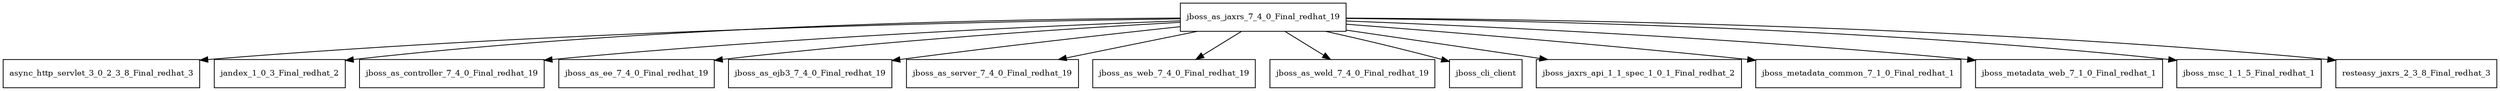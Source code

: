 digraph jboss_as_jaxrs_7_4_0_Final_redhat_19_dependencies {
  node [shape = box, fontsize=10.0];
  jboss_as_jaxrs_7_4_0_Final_redhat_19 -> async_http_servlet_3_0_2_3_8_Final_redhat_3;
  jboss_as_jaxrs_7_4_0_Final_redhat_19 -> jandex_1_0_3_Final_redhat_2;
  jboss_as_jaxrs_7_4_0_Final_redhat_19 -> jboss_as_controller_7_4_0_Final_redhat_19;
  jboss_as_jaxrs_7_4_0_Final_redhat_19 -> jboss_as_ee_7_4_0_Final_redhat_19;
  jboss_as_jaxrs_7_4_0_Final_redhat_19 -> jboss_as_ejb3_7_4_0_Final_redhat_19;
  jboss_as_jaxrs_7_4_0_Final_redhat_19 -> jboss_as_server_7_4_0_Final_redhat_19;
  jboss_as_jaxrs_7_4_0_Final_redhat_19 -> jboss_as_web_7_4_0_Final_redhat_19;
  jboss_as_jaxrs_7_4_0_Final_redhat_19 -> jboss_as_weld_7_4_0_Final_redhat_19;
  jboss_as_jaxrs_7_4_0_Final_redhat_19 -> jboss_cli_client;
  jboss_as_jaxrs_7_4_0_Final_redhat_19 -> jboss_jaxrs_api_1_1_spec_1_0_1_Final_redhat_2;
  jboss_as_jaxrs_7_4_0_Final_redhat_19 -> jboss_metadata_common_7_1_0_Final_redhat_1;
  jboss_as_jaxrs_7_4_0_Final_redhat_19 -> jboss_metadata_web_7_1_0_Final_redhat_1;
  jboss_as_jaxrs_7_4_0_Final_redhat_19 -> jboss_msc_1_1_5_Final_redhat_1;
  jboss_as_jaxrs_7_4_0_Final_redhat_19 -> resteasy_jaxrs_2_3_8_Final_redhat_3;
}
